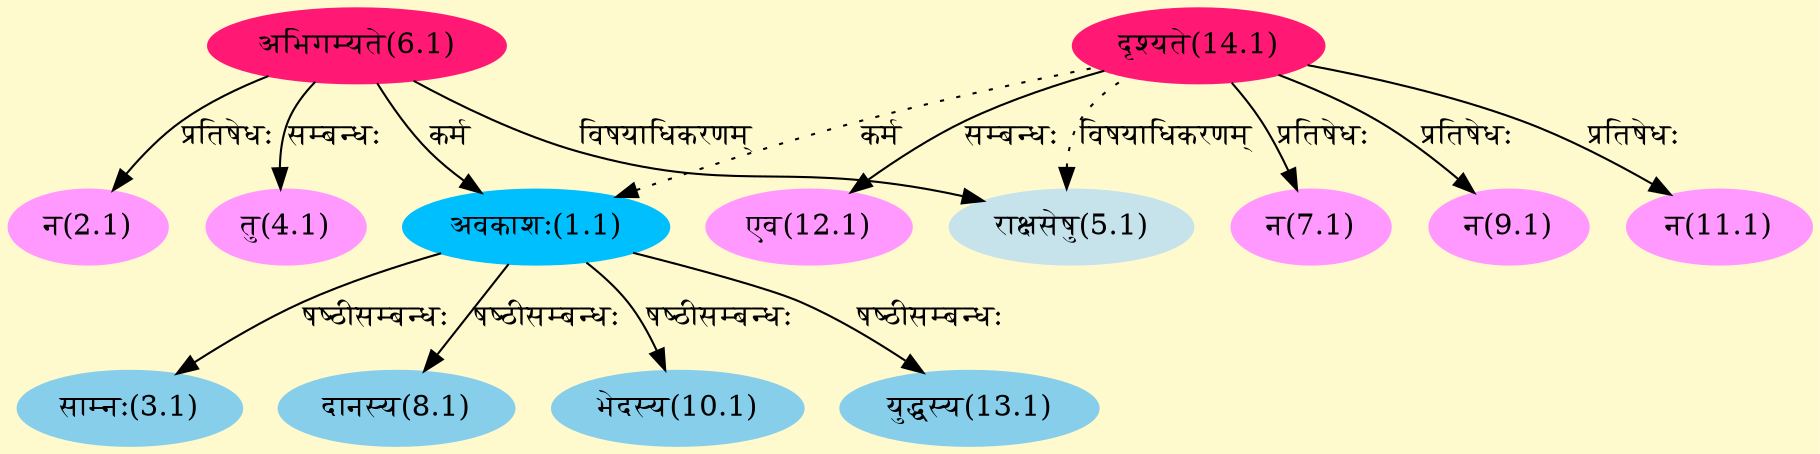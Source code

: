 digraph G{
rankdir=BT;
 compound=true;
 bgcolor="lemonchiffon1";
Node1_1 [style=filled, color="#00BFFF" label = "अवकाशः(1.1)"]
Node6_1 [style=filled, color="#FF1975" label = "अभिगम्यते(6.1)"]
Node14_1 [style=filled, color="#FF1975" label = "दृश्यते(14.1)"]
Node2_1 [style=filled, color="#FF99FF" label = "न(2.1)"]
Node3_1 [style=filled, color="#87CEEB" label = "साम्नः(3.1)"]
Node4_1 [style=filled, color="#FF99FF" label = "तु(4.1)"]
Node5_1 [style=filled, color="#C6E2EB" label = "राक्षसेषु(5.1)"]
Node [style=filled, color="" label = "()"]
Node7_1 [style=filled, color="#FF99FF" label = "न(7.1)"]
Node8_1 [style=filled, color="#87CEEB" label = "दानस्य(8.1)"]
Node9_1 [style=filled, color="#FF99FF" label = "न(9.1)"]
Node10_1 [style=filled, color="#87CEEB" label = "भेदस्य(10.1)"]
Node11_1 [style=filled, color="#FF99FF" label = "न(11.1)"]
Node12_1 [style=filled, color="#FF99FF" label = "एव(12.1)"]
Node13_1 [style=filled, color="#87CEEB" label = "युद्धस्य(13.1)"]
/* Start of Relations section */

Node1_1 -> Node6_1 [  label="कर्म"  dir="back" ]
Node1_1 -> Node14_1 [ style=dotted label="कर्म"  dir="back" ]
Node2_1 -> Node6_1 [  label="प्रतिषेधः"  dir="back" ]
Node3_1 -> Node1_1 [  label="षष्ठीसम्बन्धः"  dir="back" ]
Node4_1 -> Node6_1 [  label="सम्बन्धः"  dir="back" ]
Node5_1 -> Node6_1 [  label="विषयाधिकरणम्"  dir="back" ]
Node5_1 -> Node14_1 [ style=dotted label="विषयाधिकरणम्"  dir="back" ]
Node7_1 -> Node14_1 [  label="प्रतिषेधः"  dir="back" ]
Node8_1 -> Node1_1 [  label="षष्ठीसम्बन्धः"  dir="back" ]
Node9_1 -> Node14_1 [  label="प्रतिषेधः"  dir="back" ]
Node10_1 -> Node1_1 [  label="षष्ठीसम्बन्धः"  dir="back" ]
Node11_1 -> Node14_1 [  label="प्रतिषेधः"  dir="back" ]
Node12_1 -> Node14_1 [  label="सम्बन्धः"  dir="back" ]
Node13_1 -> Node1_1 [  label="षष्ठीसम्बन्धः"  dir="back" ]
}
